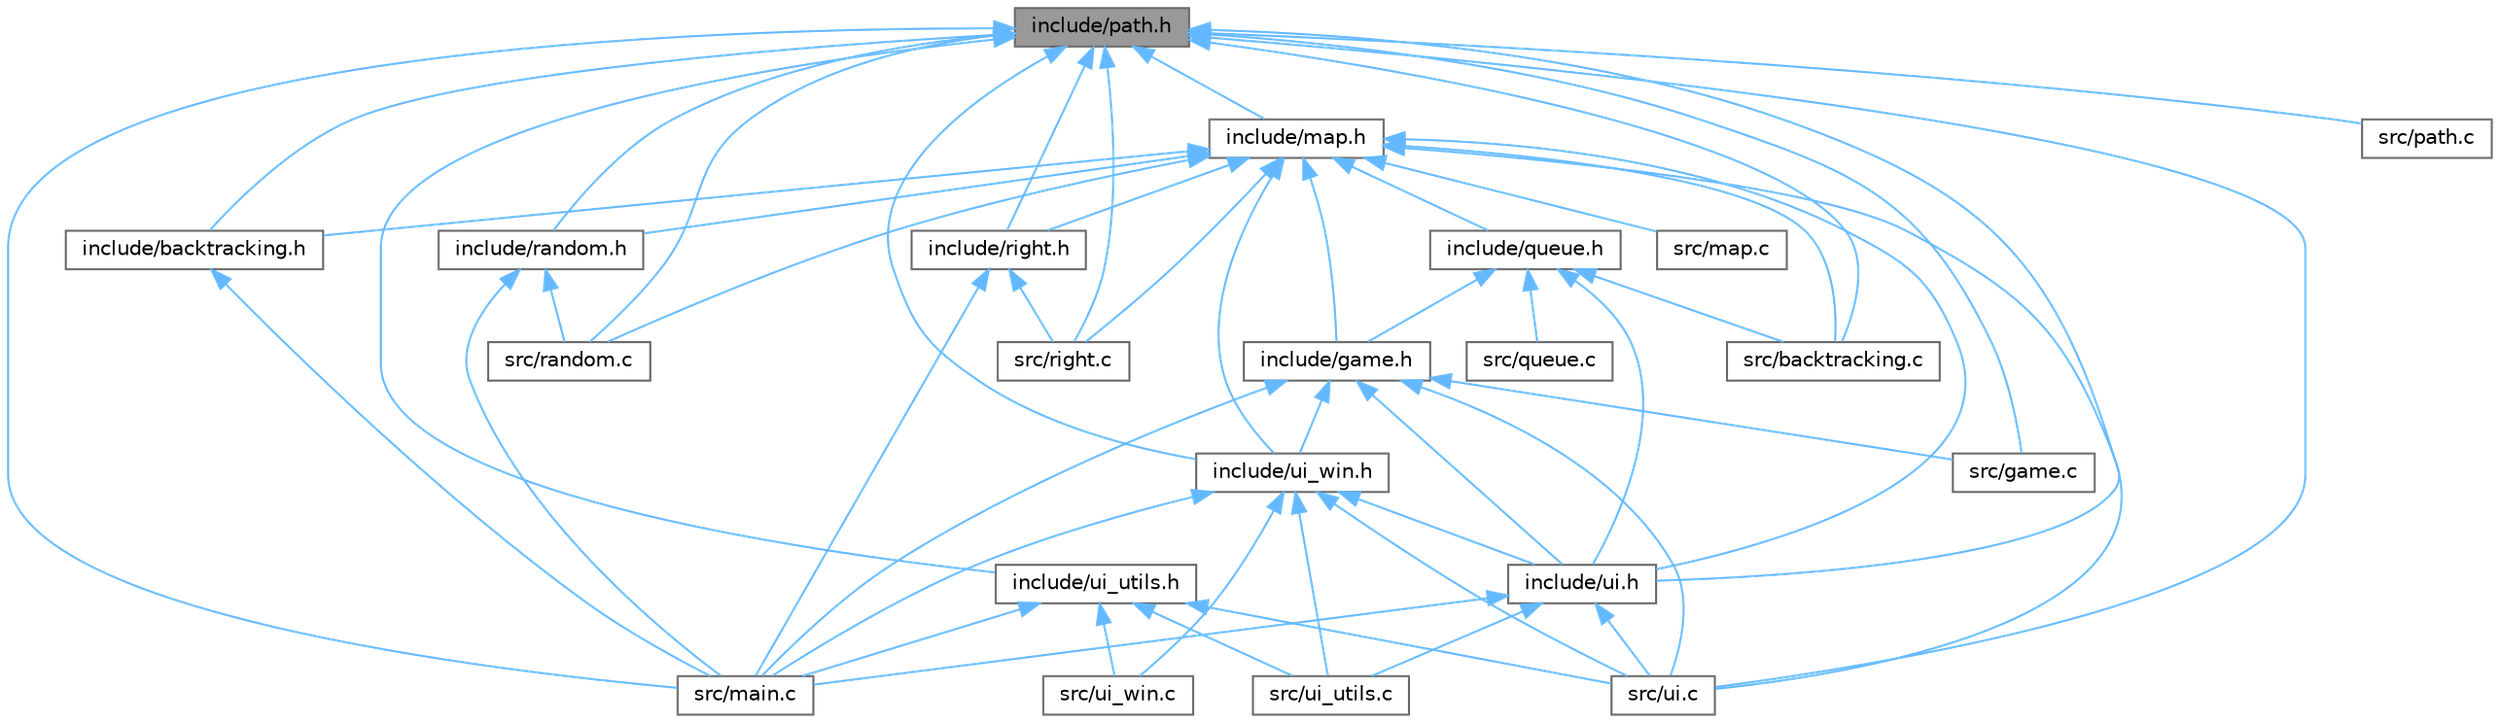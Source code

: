 digraph "include/path.h"
{
 // LATEX_PDF_SIZE
  bgcolor="transparent";
  edge [fontname=Helvetica,fontsize=10,labelfontname=Helvetica,labelfontsize=10];
  node [fontname=Helvetica,fontsize=10,shape=box,height=0.2,width=0.4];
  Node1 [label="include/path.h",height=0.2,width=0.4,color="gray40", fillcolor="grey60", style="filled", fontcolor="black",tooltip=" "];
  Node1 -> Node2 [dir="back",color="steelblue1",style="solid"];
  Node2 [label="include/backtracking.h",height=0.2,width=0.4,color="grey40", fillcolor="white", style="filled",URL="$backtracking_8h.html",tooltip=" "];
  Node2 -> Node3 [dir="back",color="steelblue1",style="solid"];
  Node3 [label="src/main.c",height=0.2,width=0.4,color="grey40", fillcolor="white", style="filled",URL="$main_8c.html",tooltip=" "];
  Node1 -> Node4 [dir="back",color="steelblue1",style="solid"];
  Node4 [label="include/map.h",height=0.2,width=0.4,color="grey40", fillcolor="white", style="filled",URL="$map_8h.html",tooltip="File containing all most of the functions used with the map."];
  Node4 -> Node2 [dir="back",color="steelblue1",style="solid"];
  Node4 -> Node5 [dir="back",color="steelblue1",style="solid"];
  Node5 [label="include/game.h",height=0.2,width=0.4,color="grey40", fillcolor="white", style="filled",URL="$game_8h.html",tooltip=" "];
  Node5 -> Node6 [dir="back",color="steelblue1",style="solid"];
  Node6 [label="include/ui.h",height=0.2,width=0.4,color="grey40", fillcolor="white", style="filled",URL="$ui_8h.html",tooltip=" "];
  Node6 -> Node3 [dir="back",color="steelblue1",style="solid"];
  Node6 -> Node7 [dir="back",color="steelblue1",style="solid"];
  Node7 [label="src/ui.c",height=0.2,width=0.4,color="grey40", fillcolor="white", style="filled",URL="$ui_8c.html",tooltip="this file contains the function for the menù."];
  Node6 -> Node8 [dir="back",color="steelblue1",style="solid"];
  Node8 [label="src/ui_utils.c",height=0.2,width=0.4,color="grey40", fillcolor="white", style="filled",URL="$ui__utils_8c.html",tooltip="contains the function for manage the error."];
  Node5 -> Node9 [dir="back",color="steelblue1",style="solid"];
  Node9 [label="include/ui_win.h",height=0.2,width=0.4,color="grey40", fillcolor="white", style="filled",URL="$ui__win_8h.html",tooltip=" "];
  Node9 -> Node6 [dir="back",color="steelblue1",style="solid"];
  Node9 -> Node3 [dir="back",color="steelblue1",style="solid"];
  Node9 -> Node7 [dir="back",color="steelblue1",style="solid"];
  Node9 -> Node8 [dir="back",color="steelblue1",style="solid"];
  Node9 -> Node10 [dir="back",color="steelblue1",style="solid"];
  Node10 [label="src/ui_win.c",height=0.2,width=0.4,color="grey40", fillcolor="white", style="filled",URL="$ui__win_8c.html",tooltip="contain function for manage the window"];
  Node5 -> Node11 [dir="back",color="steelblue1",style="solid"];
  Node11 [label="src/game.c",height=0.2,width=0.4,color="grey40", fillcolor="white", style="filled",URL="$game_8c.html",tooltip="File that countains the function relating to the player information."];
  Node5 -> Node3 [dir="back",color="steelblue1",style="solid"];
  Node5 -> Node7 [dir="back",color="steelblue1",style="solid"];
  Node4 -> Node12 [dir="back",color="steelblue1",style="solid"];
  Node12 [label="include/queue.h",height=0.2,width=0.4,color="grey40", fillcolor="white", style="filled",URL="$queue_8h.html",tooltip="contain functions that control the queue"];
  Node12 -> Node5 [dir="back",color="steelblue1",style="solid"];
  Node12 -> Node6 [dir="back",color="steelblue1",style="solid"];
  Node12 -> Node13 [dir="back",color="steelblue1",style="solid"];
  Node13 [label="src/backtracking.c",height=0.2,width=0.4,color="grey40", fillcolor="white", style="filled",URL="$backtracking_8c.html",tooltip="this file contains functions to generate optimized moves"];
  Node12 -> Node14 [dir="back",color="steelblue1",style="solid"];
  Node14 [label="src/queue.c",height=0.2,width=0.4,color="grey40", fillcolor="white", style="filled",URL="$queue_8c.html",tooltip="contain function that control the tail."];
  Node4 -> Node15 [dir="back",color="steelblue1",style="solid"];
  Node15 [label="include/random.h",height=0.2,width=0.4,color="grey40", fillcolor="white", style="filled",URL="$random_8h.html",tooltip=" "];
  Node15 -> Node3 [dir="back",color="steelblue1",style="solid"];
  Node15 -> Node16 [dir="back",color="steelblue1",style="solid"];
  Node16 [label="src/random.c",height=0.2,width=0.4,color="grey40", fillcolor="white", style="filled",URL="$random_8c.html",tooltip="function that generate random moves"];
  Node4 -> Node17 [dir="back",color="steelblue1",style="solid"];
  Node17 [label="include/right.h",height=0.2,width=0.4,color="grey40", fillcolor="white", style="filled",URL="$right_8h.html",tooltip=" "];
  Node17 -> Node3 [dir="back",color="steelblue1",style="solid"];
  Node17 -> Node18 [dir="back",color="steelblue1",style="solid"];
  Node18 [label="src/right.c",height=0.2,width=0.4,color="grey40", fillcolor="white", style="filled",URL="$right_8c.html",tooltip="contains function to generate a moveset with the wall always on the right."];
  Node4 -> Node6 [dir="back",color="steelblue1",style="solid"];
  Node4 -> Node9 [dir="back",color="steelblue1",style="solid"];
  Node4 -> Node13 [dir="back",color="steelblue1",style="solid"];
  Node4 -> Node19 [dir="back",color="steelblue1",style="solid"];
  Node19 [label="src/map.c",height=0.2,width=0.4,color="grey40", fillcolor="white", style="filled",URL="$map_8c.html",tooltip="File that contains the funcion to define map elements and get the possible location."];
  Node4 -> Node16 [dir="back",color="steelblue1",style="solid"];
  Node4 -> Node18 [dir="back",color="steelblue1",style="solid"];
  Node4 -> Node7 [dir="back",color="steelblue1",style="solid"];
  Node1 -> Node15 [dir="back",color="steelblue1",style="solid"];
  Node1 -> Node17 [dir="back",color="steelblue1",style="solid"];
  Node1 -> Node6 [dir="back",color="steelblue1",style="solid"];
  Node1 -> Node20 [dir="back",color="steelblue1",style="solid"];
  Node20 [label="include/ui_utils.h",height=0.2,width=0.4,color="grey40", fillcolor="white", style="filled",URL="$ui__utils_8h.html",tooltip=" "];
  Node20 -> Node3 [dir="back",color="steelblue1",style="solid"];
  Node20 -> Node7 [dir="back",color="steelblue1",style="solid"];
  Node20 -> Node8 [dir="back",color="steelblue1",style="solid"];
  Node20 -> Node10 [dir="back",color="steelblue1",style="solid"];
  Node1 -> Node9 [dir="back",color="steelblue1",style="solid"];
  Node1 -> Node13 [dir="back",color="steelblue1",style="solid"];
  Node1 -> Node11 [dir="back",color="steelblue1",style="solid"];
  Node1 -> Node3 [dir="back",color="steelblue1",style="solid"];
  Node1 -> Node21 [dir="back",color="steelblue1",style="solid"];
  Node21 [label="src/path.c",height=0.2,width=0.4,color="grey40", fillcolor="white", style="filled",URL="$path_8c.html",tooltip="contain the function to control the path."];
  Node1 -> Node16 [dir="back",color="steelblue1",style="solid"];
  Node1 -> Node18 [dir="back",color="steelblue1",style="solid"];
  Node1 -> Node7 [dir="back",color="steelblue1",style="solid"];
}
